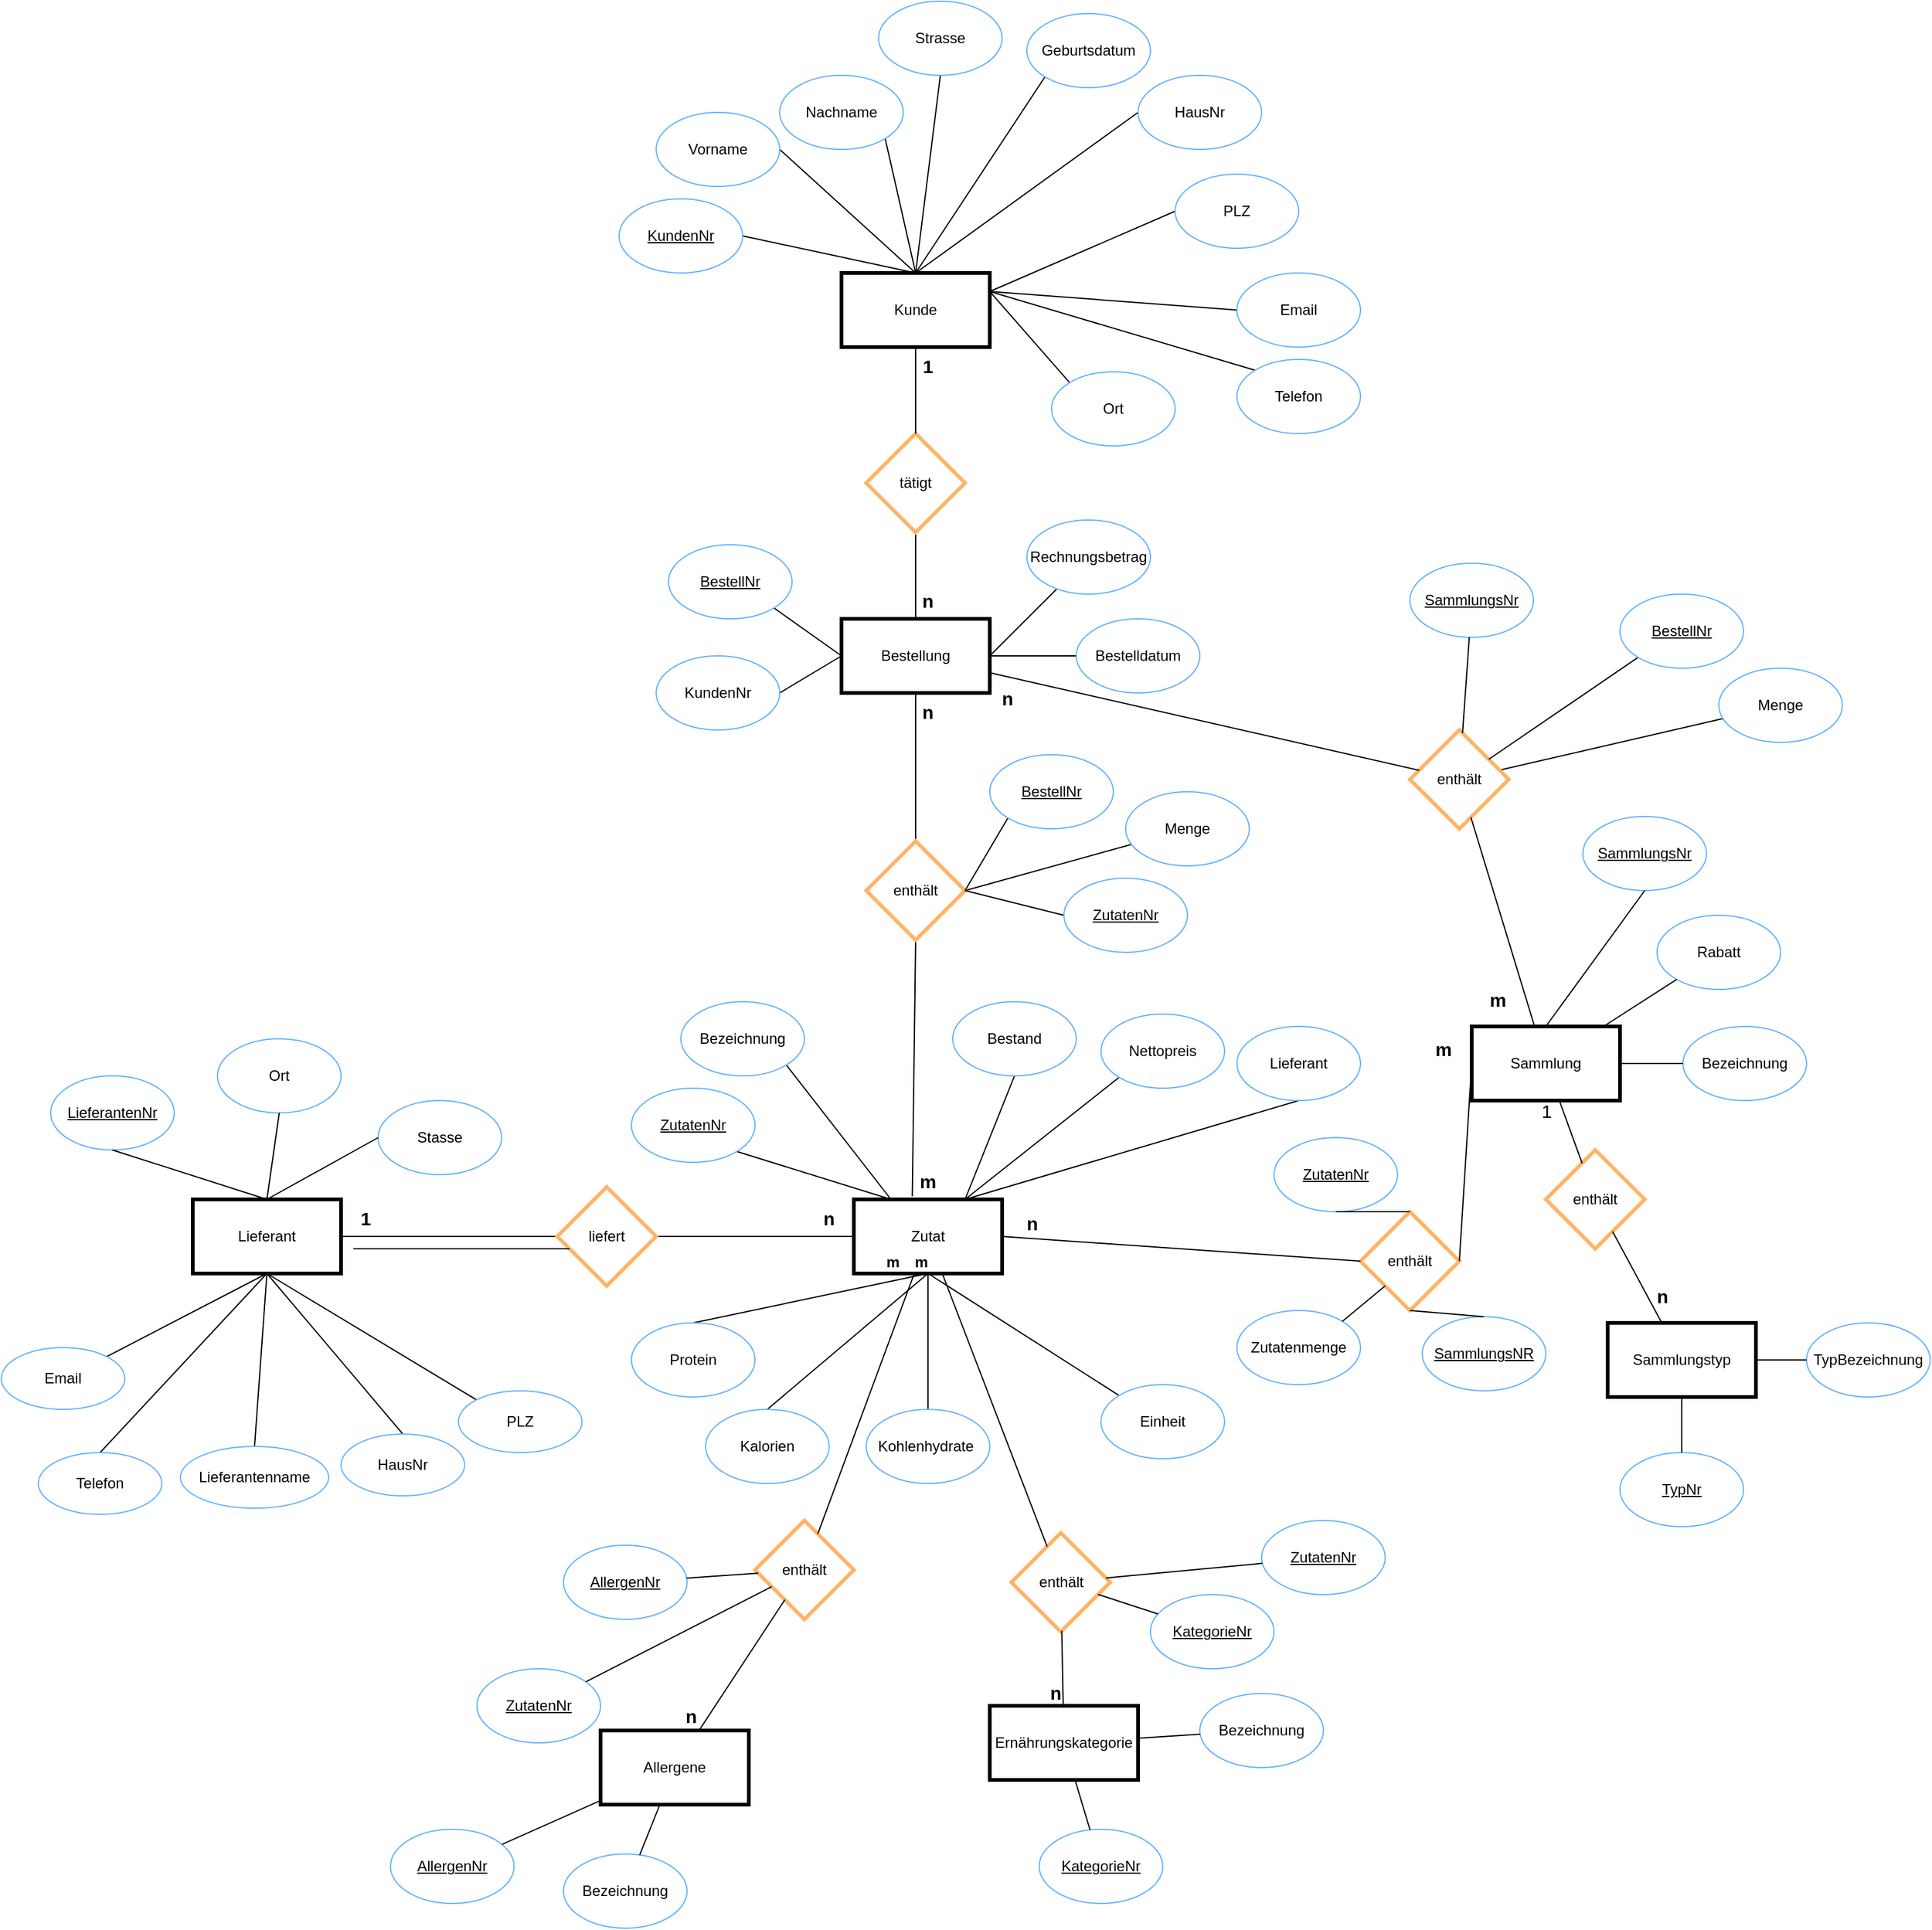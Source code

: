 <mxfile version="21.5.1" type="device">
  <diagram id="R2lEEEUBdFMjLlhIrx00" name="Page-1">
    <mxGraphModel dx="714" dy="1896" grid="1" gridSize="10" guides="1" tooltips="1" connect="1" arrows="1" fold="1" page="1" pageScale="1" pageWidth="850" pageHeight="1100" math="0" shadow="0" extFonts="Permanent Marker^https://fonts.googleapis.com/css?family=Permanent+Marker">
      <root>
        <mxCell id="0" />
        <mxCell id="1" parent="0" />
        <mxCell id="c1oTMmdCXk3jECOC1Jwr-11" style="rounded=0;orthogonalLoop=1;jettySize=auto;html=1;exitX=0.5;exitY=1;exitDx=0;exitDy=0;entryX=0.5;entryY=0;entryDx=0;entryDy=0;endArrow=none;endFill=0;" parent="1" source="c1oTMmdCXk3jECOC1Jwr-1" target="c1oTMmdCXk3jECOC1Jwr-2" edge="1">
          <mxGeometry relative="1" as="geometry" />
        </mxCell>
        <mxCell id="c1oTMmdCXk3jECOC1Jwr-12" style="rounded=0;orthogonalLoop=1;jettySize=auto;html=1;exitX=0.5;exitY=1;exitDx=0;exitDy=0;entryX=0;entryY=0;entryDx=0;entryDy=0;endArrow=none;endFill=0;" parent="1" source="c1oTMmdCXk3jECOC1Jwr-1" target="c1oTMmdCXk3jECOC1Jwr-3" edge="1">
          <mxGeometry relative="1" as="geometry" />
        </mxCell>
        <mxCell id="c1oTMmdCXk3jECOC1Jwr-14" style="edgeStyle=orthogonalEdgeStyle;rounded=0;orthogonalLoop=1;jettySize=auto;html=1;exitX=1;exitY=0.5;exitDx=0;exitDy=0;entryX=0;entryY=0.5;entryDx=0;entryDy=0;endArrow=none;endFill=0;" parent="1" source="c1oTMmdCXk3jECOC1Jwr-1" target="c1oTMmdCXk3jECOC1Jwr-13" edge="1">
          <mxGeometry relative="1" as="geometry" />
        </mxCell>
        <mxCell id="c1oTMmdCXk3jECOC1Jwr-1" value="Lieferant" style="rounded=0;whiteSpace=wrap;html=1;strokeWidth=3;" parent="1" vertex="1">
          <mxGeometry x="175" y="310" width="120" height="60" as="geometry" />
        </mxCell>
        <mxCell id="c1oTMmdCXk3jECOC1Jwr-2" value="Lieferantenname" style="ellipse;whiteSpace=wrap;html=1;strokeColor=#66B2FF;" parent="1" vertex="1">
          <mxGeometry x="165" y="510" width="120" height="50" as="geometry" />
        </mxCell>
        <mxCell id="c1oTMmdCXk3jECOC1Jwr-3" value="PLZ" style="ellipse;whiteSpace=wrap;html=1;strokeColor=#66B2FF;" parent="1" vertex="1">
          <mxGeometry x="390" y="465" width="100" height="50" as="geometry" />
        </mxCell>
        <mxCell id="c1oTMmdCXk3jECOC1Jwr-4" value="Stasse" style="ellipse;whiteSpace=wrap;html=1;strokeColor=#66B2FF;" parent="1" vertex="1">
          <mxGeometry x="325" y="230" width="100" height="60" as="geometry" />
        </mxCell>
        <mxCell id="c1oTMmdCXk3jECOC1Jwr-5" value="Ort" style="ellipse;whiteSpace=wrap;html=1;strokeColor=#66B2FF;" parent="1" vertex="1">
          <mxGeometry x="195" y="180" width="100" height="60" as="geometry" />
        </mxCell>
        <mxCell id="c1oTMmdCXk3jECOC1Jwr-6" value="&lt;u&gt;LieferantenNr&lt;/u&gt;" style="ellipse;whiteSpace=wrap;html=1;strokeColor=#66B2FF;" parent="1" vertex="1">
          <mxGeometry x="60" y="210" width="100" height="60" as="geometry" />
        </mxCell>
        <mxCell id="c1oTMmdCXk3jECOC1Jwr-7" value="" style="endArrow=none;html=1;rounded=0;exitX=0.5;exitY=0;exitDx=0;exitDy=0;entryX=0.5;entryY=1;entryDx=0;entryDy=0;" parent="1" source="c1oTMmdCXk3jECOC1Jwr-1" target="c1oTMmdCXk3jECOC1Jwr-6" edge="1">
          <mxGeometry width="50" height="50" relative="1" as="geometry">
            <mxPoint x="250" y="270" as="sourcePoint" />
            <mxPoint x="300" y="220" as="targetPoint" />
          </mxGeometry>
        </mxCell>
        <mxCell id="c1oTMmdCXk3jECOC1Jwr-8" value="" style="endArrow=none;html=1;rounded=0;exitX=0.5;exitY=0;exitDx=0;exitDy=0;entryX=0.5;entryY=1;entryDx=0;entryDy=0;" parent="1" source="c1oTMmdCXk3jECOC1Jwr-1" target="c1oTMmdCXk3jECOC1Jwr-5" edge="1">
          <mxGeometry width="50" height="50" relative="1" as="geometry">
            <mxPoint x="250" y="270" as="sourcePoint" />
            <mxPoint x="300" y="220" as="targetPoint" />
          </mxGeometry>
        </mxCell>
        <mxCell id="c1oTMmdCXk3jECOC1Jwr-9" value="" style="endArrow=none;html=1;rounded=0;entryX=0;entryY=0.5;entryDx=0;entryDy=0;exitX=0.5;exitY=0;exitDx=0;exitDy=0;" parent="1" source="c1oTMmdCXk3jECOC1Jwr-1" target="c1oTMmdCXk3jECOC1Jwr-4" edge="1">
          <mxGeometry width="50" height="50" relative="1" as="geometry">
            <mxPoint x="250" y="270" as="sourcePoint" />
            <mxPoint x="300" y="220" as="targetPoint" />
          </mxGeometry>
        </mxCell>
        <mxCell id="c1oTMmdCXk3jECOC1Jwr-16" style="edgeStyle=orthogonalEdgeStyle;rounded=0;orthogonalLoop=1;jettySize=auto;html=1;exitX=1;exitY=0.5;exitDx=0;exitDy=0;entryX=0;entryY=0.5;entryDx=0;entryDy=0;endArrow=none;endFill=0;" parent="1" source="c1oTMmdCXk3jECOC1Jwr-13" target="c1oTMmdCXk3jECOC1Jwr-15" edge="1">
          <mxGeometry relative="1" as="geometry" />
        </mxCell>
        <mxCell id="c1oTMmdCXk3jECOC1Jwr-13" value="liefert" style="rhombus;whiteSpace=wrap;html=1;strokeColor=#FFB366;strokeWidth=3;" parent="1" vertex="1">
          <mxGeometry x="470" y="300" width="80" height="80" as="geometry" />
        </mxCell>
        <mxCell id="c1oTMmdCXk3jECOC1Jwr-15" value="Zutat" style="rounded=0;whiteSpace=wrap;html=1;strokeWidth=3;" parent="1" vertex="1">
          <mxGeometry x="710" y="310" width="120" height="60" as="geometry" />
        </mxCell>
        <mxCell id="c1oTMmdCXk3jECOC1Jwr-39" style="edgeStyle=none;rounded=0;orthogonalLoop=1;jettySize=auto;html=1;exitX=1;exitY=1;exitDx=0;exitDy=0;entryX=0;entryY=1;entryDx=0;entryDy=0;endArrow=none;endFill=0;" parent="1" source="c1oTMmdCXk3jECOC1Jwr-17" target="c1oTMmdCXk3jECOC1Jwr-73" edge="1">
          <mxGeometry relative="1" as="geometry" />
        </mxCell>
        <mxCell id="c1oTMmdCXk3jECOC1Jwr-17" value="&lt;u&gt;ZutatenNr&lt;/u&gt;" style="ellipse;whiteSpace=wrap;html=1;strokeColor=#66B2FF;" parent="1" vertex="1">
          <mxGeometry x="530" y="220" width="100" height="60" as="geometry" />
        </mxCell>
        <mxCell id="c1oTMmdCXk3jECOC1Jwr-40" style="edgeStyle=none;rounded=0;orthogonalLoop=1;jettySize=auto;html=1;exitX=1;exitY=1;exitDx=0;exitDy=0;entryX=0.25;entryY=0;entryDx=0;entryDy=0;endArrow=none;endFill=0;" parent="1" source="c1oTMmdCXk3jECOC1Jwr-19" target="c1oTMmdCXk3jECOC1Jwr-15" edge="1">
          <mxGeometry relative="1" as="geometry" />
        </mxCell>
        <mxCell id="c1oTMmdCXk3jECOC1Jwr-19" value="Bezeichnung" style="ellipse;whiteSpace=wrap;html=1;strokeColor=#66B2FF;" parent="1" vertex="1">
          <mxGeometry x="570" y="150" width="100" height="60" as="geometry" />
        </mxCell>
        <mxCell id="c1oTMmdCXk3jECOC1Jwr-32" style="rounded=0;orthogonalLoop=1;jettySize=auto;html=1;exitX=0.5;exitY=0;exitDx=0;exitDy=0;entryX=0.5;entryY=1;entryDx=0;entryDy=0;endArrow=none;endFill=0;" parent="1" source="c1oTMmdCXk3jECOC1Jwr-22" target="c1oTMmdCXk3jECOC1Jwr-15" edge="1">
          <mxGeometry relative="1" as="geometry" />
        </mxCell>
        <mxCell id="c1oTMmdCXk3jECOC1Jwr-22" value="Protein" style="ellipse;whiteSpace=wrap;html=1;strokeColor=#66B2FF;" parent="1" vertex="1">
          <mxGeometry x="530" y="410" width="100" height="60" as="geometry" />
        </mxCell>
        <mxCell id="c1oTMmdCXk3jECOC1Jwr-33" style="edgeStyle=none;rounded=0;orthogonalLoop=1;jettySize=auto;html=1;exitX=0.5;exitY=0;exitDx=0;exitDy=0;entryX=0.5;entryY=1;entryDx=0;entryDy=0;endArrow=none;endFill=0;" parent="1" source="c1oTMmdCXk3jECOC1Jwr-23" target="c1oTMmdCXk3jECOC1Jwr-15" edge="1">
          <mxGeometry relative="1" as="geometry" />
        </mxCell>
        <mxCell id="c1oTMmdCXk3jECOC1Jwr-23" value="Kalorien" style="ellipse;whiteSpace=wrap;html=1;strokeColor=#66B2FF;" parent="1" vertex="1">
          <mxGeometry x="590" y="480" width="100" height="60" as="geometry" />
        </mxCell>
        <mxCell id="c1oTMmdCXk3jECOC1Jwr-34" style="edgeStyle=none;rounded=0;orthogonalLoop=1;jettySize=auto;html=1;exitX=0.5;exitY=0;exitDx=0;exitDy=0;endArrow=none;endFill=0;entryX=0.5;entryY=1;entryDx=0;entryDy=0;" parent="1" source="c1oTMmdCXk3jECOC1Jwr-24" target="c1oTMmdCXk3jECOC1Jwr-15" edge="1">
          <mxGeometry relative="1" as="geometry">
            <mxPoint x="830" y="350" as="targetPoint" />
          </mxGeometry>
        </mxCell>
        <mxCell id="c1oTMmdCXk3jECOC1Jwr-24" value="Kohlenhydrate&amp;nbsp;" style="ellipse;whiteSpace=wrap;html=1;strokeColor=#66B2FF;" parent="1" vertex="1">
          <mxGeometry x="720" y="480" width="100" height="60" as="geometry" />
        </mxCell>
        <mxCell id="c1oTMmdCXk3jECOC1Jwr-35" style="edgeStyle=none;rounded=0;orthogonalLoop=1;jettySize=auto;html=1;exitX=0;exitY=0;exitDx=0;exitDy=0;entryX=0.5;entryY=1;entryDx=0;entryDy=0;endArrow=none;endFill=0;" parent="1" source="c1oTMmdCXk3jECOC1Jwr-25" target="c1oTMmdCXk3jECOC1Jwr-15" edge="1">
          <mxGeometry relative="1" as="geometry" />
        </mxCell>
        <mxCell id="c1oTMmdCXk3jECOC1Jwr-25" value="Einheit" style="ellipse;whiteSpace=wrap;html=1;strokeColor=#66B2FF;" parent="1" vertex="1">
          <mxGeometry x="910" y="460" width="100" height="60" as="geometry" />
        </mxCell>
        <mxCell id="c1oTMmdCXk3jECOC1Jwr-36" style="edgeStyle=none;rounded=0;orthogonalLoop=1;jettySize=auto;html=1;exitX=0.5;exitY=1;exitDx=0;exitDy=0;entryX=1;entryY=1;entryDx=0;entryDy=0;endArrow=none;endFill=0;" parent="1" source="c1oTMmdCXk3jECOC1Jwr-26" target="c1oTMmdCXk3jECOC1Jwr-73" edge="1">
          <mxGeometry relative="1" as="geometry" />
        </mxCell>
        <mxCell id="c1oTMmdCXk3jECOC1Jwr-26" value="Lieferant" style="ellipse;whiteSpace=wrap;html=1;strokeColor=#66B2FF;" parent="1" vertex="1">
          <mxGeometry x="1020" y="170" width="100" height="60" as="geometry" />
        </mxCell>
        <mxCell id="c1oTMmdCXk3jECOC1Jwr-37" style="edgeStyle=none;rounded=0;orthogonalLoop=1;jettySize=auto;html=1;exitX=0;exitY=1;exitDx=0;exitDy=0;endArrow=none;endFill=0;entryX=0.75;entryY=0;entryDx=0;entryDy=0;" parent="1" source="c1oTMmdCXk3jECOC1Jwr-27" target="c1oTMmdCXk3jECOC1Jwr-15" edge="1">
          <mxGeometry relative="1" as="geometry">
            <mxPoint x="830" y="340" as="targetPoint" />
          </mxGeometry>
        </mxCell>
        <mxCell id="c1oTMmdCXk3jECOC1Jwr-27" value="Nettopreis" style="ellipse;whiteSpace=wrap;html=1;strokeColor=#66B2FF;" parent="1" vertex="1">
          <mxGeometry x="910" y="160" width="100" height="60" as="geometry" />
        </mxCell>
        <mxCell id="c1oTMmdCXk3jECOC1Jwr-38" style="edgeStyle=none;rounded=0;orthogonalLoop=1;jettySize=auto;html=1;exitX=0.5;exitY=1;exitDx=0;exitDy=0;endArrow=none;endFill=0;entryX=1;entryY=1;entryDx=0;entryDy=0;" parent="1" source="c1oTMmdCXk3jECOC1Jwr-28" target="c1oTMmdCXk3jECOC1Jwr-73" edge="1">
          <mxGeometry relative="1" as="geometry">
            <mxPoint x="830" y="340" as="targetPoint" />
          </mxGeometry>
        </mxCell>
        <mxCell id="c1oTMmdCXk3jECOC1Jwr-28" value="Bestand" style="ellipse;whiteSpace=wrap;html=1;strokeColor=#66B2FF;" parent="1" vertex="1">
          <mxGeometry x="790" y="150" width="100" height="60" as="geometry" />
        </mxCell>
        <mxCell id="c1oTMmdCXk3jECOC1Jwr-42" style="edgeStyle=none;rounded=0;orthogonalLoop=1;jettySize=auto;html=1;exitX=0.5;exitY=1;exitDx=0;exitDy=0;entryX=0.394;entryY=-0.041;entryDx=0;entryDy=0;entryPerimeter=0;endArrow=none;endFill=0;" parent="1" source="c1oTMmdCXk3jECOC1Jwr-41" target="c1oTMmdCXk3jECOC1Jwr-15" edge="1">
          <mxGeometry relative="1" as="geometry" />
        </mxCell>
        <mxCell id="c1oTMmdCXk3jECOC1Jwr-44" style="edgeStyle=none;rounded=0;orthogonalLoop=1;jettySize=auto;html=1;exitX=1;exitY=0.5;exitDx=0;exitDy=0;endArrow=none;endFill=0;" parent="1" source="c1oTMmdCXk3jECOC1Jwr-41" target="c1oTMmdCXk3jECOC1Jwr-43" edge="1">
          <mxGeometry relative="1" as="geometry" />
        </mxCell>
        <mxCell id="c1oTMmdCXk3jECOC1Jwr-46" style="edgeStyle=none;rounded=0;orthogonalLoop=1;jettySize=auto;html=1;exitX=0.5;exitY=0;exitDx=0;exitDy=0;endArrow=none;endFill=0;" parent="1" source="c1oTMmdCXk3jECOC1Jwr-41" target="c1oTMmdCXk3jECOC1Jwr-45" edge="1">
          <mxGeometry relative="1" as="geometry" />
        </mxCell>
        <mxCell id="c1oTMmdCXk3jECOC1Jwr-41" value="enthält" style="rhombus;whiteSpace=wrap;html=1;strokeColor=#FFB366;strokeWidth=3;" parent="1" vertex="1">
          <mxGeometry x="720" y="20" width="80" height="80" as="geometry" />
        </mxCell>
        <mxCell id="c1oTMmdCXk3jECOC1Jwr-43" value="Menge" style="ellipse;whiteSpace=wrap;html=1;strokeColor=#66B2FF;" parent="1" vertex="1">
          <mxGeometry x="930" y="-20" width="100" height="60" as="geometry" />
        </mxCell>
        <mxCell id="c1oTMmdCXk3jECOC1Jwr-48" style="edgeStyle=none;rounded=0;orthogonalLoop=1;jettySize=auto;html=1;exitX=1;exitY=0.5;exitDx=0;exitDy=0;entryX=0;entryY=0.5;entryDx=0;entryDy=0;endArrow=none;endFill=0;" parent="1" source="c1oTMmdCXk3jECOC1Jwr-45" target="c1oTMmdCXk3jECOC1Jwr-47" edge="1">
          <mxGeometry relative="1" as="geometry" />
        </mxCell>
        <mxCell id="c1oTMmdCXk3jECOC1Jwr-51" style="edgeStyle=none;rounded=0;orthogonalLoop=1;jettySize=auto;html=1;exitX=1;exitY=0.5;exitDx=0;exitDy=0;endArrow=none;endFill=0;" parent="1" source="c1oTMmdCXk3jECOC1Jwr-45" target="c1oTMmdCXk3jECOC1Jwr-49" edge="1">
          <mxGeometry relative="1" as="geometry" />
        </mxCell>
        <mxCell id="c1oTMmdCXk3jECOC1Jwr-52" style="edgeStyle=none;rounded=0;orthogonalLoop=1;jettySize=auto;html=1;exitX=0;exitY=0.5;exitDx=0;exitDy=0;entryX=1;entryY=1;entryDx=0;entryDy=0;endArrow=none;endFill=0;" parent="1" source="c1oTMmdCXk3jECOC1Jwr-45" target="c1oTMmdCXk3jECOC1Jwr-50" edge="1">
          <mxGeometry relative="1" as="geometry" />
        </mxCell>
        <mxCell id="c1oTMmdCXk3jECOC1Jwr-45" value="Bestellung" style="rounded=0;whiteSpace=wrap;html=1;strokeWidth=3;" parent="1" vertex="1">
          <mxGeometry x="700" y="-160" width="120" height="60" as="geometry" />
        </mxCell>
        <mxCell id="c1oTMmdCXk3jECOC1Jwr-47" value="Bestelldatum" style="ellipse;whiteSpace=wrap;html=1;strokeColor=#66B2FF;" parent="1" vertex="1">
          <mxGeometry x="890" y="-160" width="100" height="60" as="geometry" />
        </mxCell>
        <mxCell id="c1oTMmdCXk3jECOC1Jwr-49" value="Rechnungsbetrag" style="ellipse;whiteSpace=wrap;html=1;strokeColor=#66B2FF;" parent="1" vertex="1">
          <mxGeometry x="850" y="-240" width="100" height="60" as="geometry" />
        </mxCell>
        <mxCell id="c1oTMmdCXk3jECOC1Jwr-50" value="&lt;u&gt;BestellNr&lt;/u&gt;" style="ellipse;whiteSpace=wrap;html=1;strokeColor=#66B2FF;" parent="1" vertex="1">
          <mxGeometry x="560" y="-220" width="100" height="60" as="geometry" />
        </mxCell>
        <mxCell id="c1oTMmdCXk3jECOC1Jwr-54" style="edgeStyle=none;rounded=0;orthogonalLoop=1;jettySize=auto;html=1;exitX=0.5;exitY=1;exitDx=0;exitDy=0;entryX=0.5;entryY=0;entryDx=0;entryDy=0;endArrow=none;endFill=0;" parent="1" source="c1oTMmdCXk3jECOC1Jwr-53" target="c1oTMmdCXk3jECOC1Jwr-45" edge="1">
          <mxGeometry relative="1" as="geometry" />
        </mxCell>
        <mxCell id="c1oTMmdCXk3jECOC1Jwr-53" value="tätigt" style="rhombus;whiteSpace=wrap;html=1;strokeColor=#FFB366;strokeWidth=3;" parent="1" vertex="1">
          <mxGeometry x="720" y="-310" width="80" height="80" as="geometry" />
        </mxCell>
        <mxCell id="c1oTMmdCXk3jECOC1Jwr-56" style="edgeStyle=none;rounded=0;orthogonalLoop=1;jettySize=auto;html=1;exitX=0.5;exitY=1;exitDx=0;exitDy=0;endArrow=none;endFill=0;" parent="1" source="c1oTMmdCXk3jECOC1Jwr-55" target="c1oTMmdCXk3jECOC1Jwr-53" edge="1">
          <mxGeometry relative="1" as="geometry" />
        </mxCell>
        <mxCell id="c1oTMmdCXk3jECOC1Jwr-471" style="edgeStyle=none;rounded=0;orthogonalLoop=1;jettySize=auto;html=1;exitX=1;exitY=0.25;exitDx=0;exitDy=0;entryX=0;entryY=0;entryDx=0;entryDy=0;fontColor=#FF3333;endArrow=none;endFill=0;" parent="1" source="c1oTMmdCXk3jECOC1Jwr-55" target="c1oTMmdCXk3jECOC1Jwr-469" edge="1">
          <mxGeometry relative="1" as="geometry" />
        </mxCell>
        <mxCell id="c1oTMmdCXk3jECOC1Jwr-55" value="Kunde" style="rounded=0;whiteSpace=wrap;html=1;strokeWidth=3;" parent="1" vertex="1">
          <mxGeometry x="700" y="-440" width="120" height="60" as="geometry" />
        </mxCell>
        <mxCell id="c1oTMmdCXk3jECOC1Jwr-72" style="edgeStyle=none;rounded=0;orthogonalLoop=1;jettySize=auto;html=1;exitX=0;exitY=0;exitDx=0;exitDy=0;entryX=1;entryY=0.25;entryDx=0;entryDy=0;endArrow=none;endFill=0;" parent="1" source="c1oTMmdCXk3jECOC1Jwr-57" target="c1oTMmdCXk3jECOC1Jwr-55" edge="1">
          <mxGeometry relative="1" as="geometry" />
        </mxCell>
        <mxCell id="c1oTMmdCXk3jECOC1Jwr-57" value="Ort" style="ellipse;whiteSpace=wrap;html=1;strokeColor=#66B2FF;" parent="1" vertex="1">
          <mxGeometry x="870" y="-360" width="100" height="60" as="geometry" />
        </mxCell>
        <mxCell id="c1oTMmdCXk3jECOC1Jwr-71" style="edgeStyle=none;rounded=0;orthogonalLoop=1;jettySize=auto;html=1;exitX=0;exitY=0.5;exitDx=0;exitDy=0;entryX=1;entryY=0.25;entryDx=0;entryDy=0;endArrow=none;endFill=0;" parent="1" source="c1oTMmdCXk3jECOC1Jwr-58" target="c1oTMmdCXk3jECOC1Jwr-55" edge="1">
          <mxGeometry relative="1" as="geometry" />
        </mxCell>
        <mxCell id="c1oTMmdCXk3jECOC1Jwr-58" value="PLZ" style="ellipse;whiteSpace=wrap;html=1;strokeColor=#66B2FF;" parent="1" vertex="1">
          <mxGeometry x="970" y="-520" width="100" height="60" as="geometry" />
        </mxCell>
        <mxCell id="c1oTMmdCXk3jECOC1Jwr-70" style="edgeStyle=none;rounded=0;orthogonalLoop=1;jettySize=auto;html=1;exitX=0;exitY=0.5;exitDx=0;exitDy=0;entryX=0.5;entryY=0;entryDx=0;entryDy=0;endArrow=none;endFill=0;" parent="1" source="c1oTMmdCXk3jECOC1Jwr-59" target="c1oTMmdCXk3jECOC1Jwr-55" edge="1">
          <mxGeometry relative="1" as="geometry" />
        </mxCell>
        <mxCell id="c1oTMmdCXk3jECOC1Jwr-59" value="HausNr" style="ellipse;whiteSpace=wrap;html=1;strokeColor=#66B2FF;" parent="1" vertex="1">
          <mxGeometry x="940" y="-600" width="100" height="60" as="geometry" />
        </mxCell>
        <mxCell id="c1oTMmdCXk3jECOC1Jwr-69" style="edgeStyle=none;rounded=0;orthogonalLoop=1;jettySize=auto;html=1;exitX=0;exitY=1;exitDx=0;exitDy=0;entryX=0.5;entryY=0;entryDx=0;entryDy=0;endArrow=none;endFill=0;" parent="1" source="c1oTMmdCXk3jECOC1Jwr-60" target="c1oTMmdCXk3jECOC1Jwr-55" edge="1">
          <mxGeometry relative="1" as="geometry" />
        </mxCell>
        <mxCell id="c1oTMmdCXk3jECOC1Jwr-60" value="Geburtsdatum" style="ellipse;whiteSpace=wrap;html=1;strokeColor=#66B2FF;" parent="1" vertex="1">
          <mxGeometry x="850" y="-650" width="100" height="60" as="geometry" />
        </mxCell>
        <mxCell id="c1oTMmdCXk3jECOC1Jwr-68" style="edgeStyle=none;rounded=0;orthogonalLoop=1;jettySize=auto;html=1;exitX=0.5;exitY=1;exitDx=0;exitDy=0;entryX=0.5;entryY=0;entryDx=0;entryDy=0;endArrow=none;endFill=0;" parent="1" source="c1oTMmdCXk3jECOC1Jwr-61" target="c1oTMmdCXk3jECOC1Jwr-55" edge="1">
          <mxGeometry relative="1" as="geometry" />
        </mxCell>
        <mxCell id="c1oTMmdCXk3jECOC1Jwr-61" value="Strasse" style="ellipse;whiteSpace=wrap;html=1;strokeColor=#66B2FF;" parent="1" vertex="1">
          <mxGeometry x="730" y="-660" width="100" height="60" as="geometry" />
        </mxCell>
        <mxCell id="c1oTMmdCXk3jECOC1Jwr-67" style="edgeStyle=none;rounded=0;orthogonalLoop=1;jettySize=auto;html=1;exitX=1;exitY=1;exitDx=0;exitDy=0;entryX=0.5;entryY=0;entryDx=0;entryDy=0;endArrow=none;endFill=0;" parent="1" source="c1oTMmdCXk3jECOC1Jwr-62" target="c1oTMmdCXk3jECOC1Jwr-55" edge="1">
          <mxGeometry relative="1" as="geometry" />
        </mxCell>
        <mxCell id="c1oTMmdCXk3jECOC1Jwr-62" value="Nachname" style="ellipse;whiteSpace=wrap;html=1;strokeColor=#66B2FF;" parent="1" vertex="1">
          <mxGeometry x="650" y="-600" width="100" height="60" as="geometry" />
        </mxCell>
        <mxCell id="c1oTMmdCXk3jECOC1Jwr-66" style="edgeStyle=none;rounded=0;orthogonalLoop=1;jettySize=auto;html=1;exitX=1;exitY=0.5;exitDx=0;exitDy=0;entryX=0.5;entryY=0;entryDx=0;entryDy=0;endArrow=none;endFill=0;" parent="1" source="c1oTMmdCXk3jECOC1Jwr-63" target="c1oTMmdCXk3jECOC1Jwr-55" edge="1">
          <mxGeometry relative="1" as="geometry" />
        </mxCell>
        <mxCell id="c1oTMmdCXk3jECOC1Jwr-63" value="Vorname" style="ellipse;whiteSpace=wrap;html=1;strokeColor=#66B2FF;" parent="1" vertex="1">
          <mxGeometry x="550" y="-570" width="100" height="60" as="geometry" />
        </mxCell>
        <mxCell id="c1oTMmdCXk3jECOC1Jwr-65" style="edgeStyle=none;rounded=0;orthogonalLoop=1;jettySize=auto;html=1;exitX=1;exitY=0.5;exitDx=0;exitDy=0;endArrow=none;endFill=0;entryX=0.5;entryY=0;entryDx=0;entryDy=0;" parent="1" source="c1oTMmdCXk3jECOC1Jwr-64" target="c1oTMmdCXk3jECOC1Jwr-55" edge="1">
          <mxGeometry relative="1" as="geometry" />
        </mxCell>
        <mxCell id="c1oTMmdCXk3jECOC1Jwr-64" value="&lt;u&gt;KundenNr&lt;/u&gt;" style="ellipse;whiteSpace=wrap;html=1;strokeColor=#66B2FF;" parent="1" vertex="1">
          <mxGeometry x="520" y="-500" width="100" height="60" as="geometry" />
        </mxCell>
        <mxCell id="c1oTMmdCXk3jECOC1Jwr-73" value="m" style="text;html=1;strokeColor=none;fillColor=none;align=center;verticalAlign=middle;whiteSpace=wrap;rounded=0;fontSize=15;fontStyle=1" parent="1" vertex="1">
          <mxGeometry x="740" y="280" width="60" height="30" as="geometry" />
        </mxCell>
        <mxCell id="c1oTMmdCXk3jECOC1Jwr-74" value="1" style="text;html=1;strokeColor=none;fillColor=none;align=center;verticalAlign=middle;whiteSpace=wrap;rounded=0;fontSize=15;fontStyle=1" parent="1" vertex="1">
          <mxGeometry x="740" y="-380" width="60" height="30" as="geometry" />
        </mxCell>
        <mxCell id="c1oTMmdCXk3jECOC1Jwr-75" value="n" style="text;html=1;strokeColor=none;fillColor=none;align=center;verticalAlign=middle;whiteSpace=wrap;rounded=0;fontSize=15;fontStyle=1" parent="1" vertex="1">
          <mxGeometry x="740" y="-190" width="60" height="30" as="geometry" />
        </mxCell>
        <mxCell id="c1oTMmdCXk3jECOC1Jwr-76" value="n" style="text;html=1;strokeColor=none;fillColor=none;align=center;verticalAlign=middle;whiteSpace=wrap;rounded=0;fontSize=15;fontStyle=1" parent="1" vertex="1">
          <mxGeometry x="740" y="-100" width="60" height="30" as="geometry" />
        </mxCell>
        <mxCell id="c1oTMmdCXk3jECOC1Jwr-77" value="n" style="text;html=1;strokeColor=none;fillColor=none;align=center;verticalAlign=middle;whiteSpace=wrap;rounded=0;fontStyle=1;fontSize=15;" parent="1" vertex="1">
          <mxGeometry x="660" y="310" width="60" height="30" as="geometry" />
        </mxCell>
        <mxCell id="c1oTMmdCXk3jECOC1Jwr-78" value="1" style="text;html=1;strokeColor=none;fillColor=none;align=center;verticalAlign=middle;whiteSpace=wrap;rounded=0;fontSize=15;fontStyle=1" parent="1" vertex="1">
          <mxGeometry x="285" y="310" width="60" height="30" as="geometry" />
        </mxCell>
        <mxCell id="c1oTMmdCXk3jECOC1Jwr-470" style="edgeStyle=none;rounded=0;orthogonalLoop=1;jettySize=auto;html=1;exitX=0;exitY=0.5;exitDx=0;exitDy=0;entryX=1;entryY=0.25;entryDx=0;entryDy=0;fontColor=#FF3333;endArrow=none;endFill=0;" parent="1" source="c1oTMmdCXk3jECOC1Jwr-468" target="c1oTMmdCXk3jECOC1Jwr-55" edge="1">
          <mxGeometry relative="1" as="geometry" />
        </mxCell>
        <mxCell id="c1oTMmdCXk3jECOC1Jwr-468" value="Email" style="ellipse;whiteSpace=wrap;html=1;strokeColor=#66B2FF;" parent="1" vertex="1">
          <mxGeometry x="1020" y="-440" width="100" height="60" as="geometry" />
        </mxCell>
        <mxCell id="c1oTMmdCXk3jECOC1Jwr-469" value="Telefon" style="ellipse;whiteSpace=wrap;html=1;strokeColor=#66B2FF;" parent="1" vertex="1">
          <mxGeometry x="1020" y="-370" width="100" height="60" as="geometry" />
        </mxCell>
        <mxCell id="c1oTMmdCXk3jECOC1Jwr-487" style="edgeStyle=none;rounded=0;orthogonalLoop=1;jettySize=auto;html=1;exitX=0.5;exitY=0;exitDx=0;exitDy=0;fontColor=#FF3333;endArrow=none;endFill=0;entryX=0.5;entryY=1;entryDx=0;entryDy=0;" parent="1" source="c1oTMmdCXk3jECOC1Jwr-484" target="c1oTMmdCXk3jECOC1Jwr-1" edge="1">
          <mxGeometry relative="1" as="geometry" />
        </mxCell>
        <mxCell id="c1oTMmdCXk3jECOC1Jwr-484" value="HausNr" style="ellipse;whiteSpace=wrap;html=1;strokeColor=#66B2FF;" parent="1" vertex="1">
          <mxGeometry x="295" y="500" width="100" height="50" as="geometry" />
        </mxCell>
        <mxCell id="c1oTMmdCXk3jECOC1Jwr-488" style="edgeStyle=none;rounded=0;orthogonalLoop=1;jettySize=auto;html=1;exitX=0.5;exitY=0;exitDx=0;exitDy=0;entryX=0.5;entryY=1;entryDx=0;entryDy=0;fontColor=#FF3333;endArrow=none;endFill=0;" parent="1" source="c1oTMmdCXk3jECOC1Jwr-485" target="c1oTMmdCXk3jECOC1Jwr-1" edge="1">
          <mxGeometry relative="1" as="geometry" />
        </mxCell>
        <mxCell id="c1oTMmdCXk3jECOC1Jwr-485" value="Telefon" style="ellipse;whiteSpace=wrap;html=1;strokeColor=#66B2FF;" parent="1" vertex="1">
          <mxGeometry x="50" y="515" width="100" height="50" as="geometry" />
        </mxCell>
        <mxCell id="c1oTMmdCXk3jECOC1Jwr-489" style="edgeStyle=none;rounded=0;orthogonalLoop=1;jettySize=auto;html=1;exitX=1;exitY=0;exitDx=0;exitDy=0;entryX=0.5;entryY=1;entryDx=0;entryDy=0;fontColor=#FF3333;endArrow=none;endFill=0;" parent="1" source="c1oTMmdCXk3jECOC1Jwr-486" target="c1oTMmdCXk3jECOC1Jwr-1" edge="1">
          <mxGeometry relative="1" as="geometry" />
        </mxCell>
        <mxCell id="c1oTMmdCXk3jECOC1Jwr-486" value="Email" style="ellipse;whiteSpace=wrap;html=1;strokeColor=#66B2FF;" parent="1" vertex="1">
          <mxGeometry x="20" y="430" width="100" height="50" as="geometry" />
        </mxCell>
        <mxCell id="vfS40ReO7jsWb6iFuYWP-2" style="rounded=0;orthogonalLoop=1;jettySize=auto;html=1;exitX=1;exitY=0.5;exitDx=0;exitDy=0;entryX=0;entryY=0.5;entryDx=0;entryDy=0;endArrow=none;endFill=0;" parent="1" source="vfS40ReO7jsWb6iFuYWP-1" target="c1oTMmdCXk3jECOC1Jwr-45" edge="1">
          <mxGeometry relative="1" as="geometry" />
        </mxCell>
        <mxCell id="vfS40ReO7jsWb6iFuYWP-1" value="KundenNr" style="ellipse;whiteSpace=wrap;html=1;strokeColor=#66B2FF;" parent="1" vertex="1">
          <mxGeometry x="550" y="-130" width="100" height="60" as="geometry" />
        </mxCell>
        <mxCell id="wbZqUix2uNGcEKKMy9o7-3" style="rounded=0;orthogonalLoop=1;jettySize=auto;html=1;exitX=0;exitY=1;exitDx=0;exitDy=0;endArrow=none;endFill=0;" parent="1" source="wbZqUix2uNGcEKKMy9o7-1" edge="1">
          <mxGeometry relative="1" as="geometry">
            <mxPoint x="800" y="60" as="targetPoint" />
          </mxGeometry>
        </mxCell>
        <mxCell id="wbZqUix2uNGcEKKMy9o7-1" value="&lt;u&gt;BestellNr&lt;/u&gt;" style="ellipse;whiteSpace=wrap;html=1;strokeColor=#66B2FF;" parent="1" vertex="1">
          <mxGeometry x="820" y="-50" width="100" height="60" as="geometry" />
        </mxCell>
        <mxCell id="wbZqUix2uNGcEKKMy9o7-4" style="edgeStyle=none;rounded=0;orthogonalLoop=1;jettySize=auto;html=1;exitX=0;exitY=0.5;exitDx=0;exitDy=0;entryX=1;entryY=0.5;entryDx=0;entryDy=0;endArrow=none;endFill=0;" parent="1" source="wbZqUix2uNGcEKKMy9o7-2" target="c1oTMmdCXk3jECOC1Jwr-41" edge="1">
          <mxGeometry relative="1" as="geometry" />
        </mxCell>
        <mxCell id="wbZqUix2uNGcEKKMy9o7-2" value="&lt;u&gt;ZutatenNr&lt;/u&gt;" style="ellipse;whiteSpace=wrap;html=1;strokeColor=#66B2FF;" parent="1" vertex="1">
          <mxGeometry x="880" y="50" width="100" height="60" as="geometry" />
        </mxCell>
        <mxCell id="EJtMW89hsBr0FEiRAVRH-5" value="Sammlung" style="rounded=0;whiteSpace=wrap;html=1;strokeWidth=3;" parent="1" vertex="1">
          <mxGeometry x="1210" y="170" width="120" height="60" as="geometry" />
        </mxCell>
        <mxCell id="EJtMW89hsBr0FEiRAVRH-6" value="SammlungsNr" style="ellipse;whiteSpace=wrap;html=1;align=center;strokeColor=#66b2ff;fontStyle=4" parent="1" vertex="1">
          <mxGeometry x="1300" width="100" height="60" as="geometry" />
        </mxCell>
        <mxCell id="EJtMW89hsBr0FEiRAVRH-8" value="enthält" style="rhombus;whiteSpace=wrap;html=1;strokeColor=#FFB366;strokeWidth=3;" parent="1" vertex="1">
          <mxGeometry x="1120" y="320" width="80" height="80" as="geometry" />
        </mxCell>
        <mxCell id="EJtMW89hsBr0FEiRAVRH-9" value="SammlungsNR" style="ellipse;whiteSpace=wrap;html=1;align=center;strokeColor=#66b2ff;fontStyle=4" parent="1" vertex="1">
          <mxGeometry x="1170" y="405" width="100" height="60" as="geometry" />
        </mxCell>
        <mxCell id="EJtMW89hsBr0FEiRAVRH-10" value="ZutatenNr" style="ellipse;whiteSpace=wrap;html=1;align=center;strokeColor=#66b2ff;fontStyle=4" parent="1" vertex="1">
          <mxGeometry x="1050" y="260" width="100" height="60" as="geometry" />
        </mxCell>
        <mxCell id="EJtMW89hsBr0FEiRAVRH-16" value="" style="endArrow=none;html=1;rounded=0;exitX=0;exitY=0.5;exitDx=0;exitDy=0;entryX=1;entryY=0.5;entryDx=0;entryDy=0;" parent="1" source="EJtMW89hsBr0FEiRAVRH-8" target="c1oTMmdCXk3jECOC1Jwr-15" edge="1">
          <mxGeometry relative="1" as="geometry">
            <mxPoint x="940" y="130" as="sourcePoint" />
            <mxPoint x="910" y="380" as="targetPoint" />
          </mxGeometry>
        </mxCell>
        <mxCell id="EJtMW89hsBr0FEiRAVRH-17" value="n" style="resizable=0;html=1;whiteSpace=wrap;align=right;verticalAlign=bottom;fontStyle=1;fontSize=15;" parent="EJtMW89hsBr0FEiRAVRH-16" connectable="0" vertex="1">
          <mxGeometry x="1" relative="1" as="geometry">
            <mxPoint x="30" as="offset" />
          </mxGeometry>
        </mxCell>
        <mxCell id="EJtMW89hsBr0FEiRAVRH-19" value="" style="endArrow=none;html=1;rounded=0;exitX=1;exitY=0.5;exitDx=0;exitDy=0;entryX=0;entryY=0.5;entryDx=0;entryDy=0;" parent="1" source="EJtMW89hsBr0FEiRAVRH-8" target="EJtMW89hsBr0FEiRAVRH-5" edge="1">
          <mxGeometry relative="1" as="geometry">
            <mxPoint x="1290" y="370" as="sourcePoint" />
            <mxPoint x="1110" y="350" as="targetPoint" />
          </mxGeometry>
        </mxCell>
        <mxCell id="EJtMW89hsBr0FEiRAVRH-20" value="m" style="resizable=0;html=1;whiteSpace=wrap;align=right;verticalAlign=bottom;fontStyle=1;fontSize=15;" parent="EJtMW89hsBr0FEiRAVRH-19" connectable="0" vertex="1">
          <mxGeometry x="1" relative="1" as="geometry">
            <mxPoint x="-15" as="offset" />
          </mxGeometry>
        </mxCell>
        <mxCell id="EJtMW89hsBr0FEiRAVRH-21" value="" style="endArrow=none;html=1;rounded=0;exitX=0.5;exitY=1;exitDx=0;exitDy=0;entryX=0.5;entryY=0;entryDx=0;entryDy=0;" parent="1" source="EJtMW89hsBr0FEiRAVRH-8" target="EJtMW89hsBr0FEiRAVRH-9" edge="1">
          <mxGeometry relative="1" as="geometry">
            <mxPoint x="940" y="260" as="sourcePoint" />
            <mxPoint x="1100" y="260" as="targetPoint" />
          </mxGeometry>
        </mxCell>
        <mxCell id="EJtMW89hsBr0FEiRAVRH-22" value="" style="endArrow=none;html=1;rounded=0;exitX=0.5;exitY=0;exitDx=0;exitDy=0;entryX=0.5;entryY=1;entryDx=0;entryDy=0;" parent="1" source="EJtMW89hsBr0FEiRAVRH-8" target="EJtMW89hsBr0FEiRAVRH-10" edge="1">
          <mxGeometry relative="1" as="geometry">
            <mxPoint x="1060" y="410" as="sourcePoint" />
            <mxPoint x="1100" y="430" as="targetPoint" />
          </mxGeometry>
        </mxCell>
        <mxCell id="EJtMW89hsBr0FEiRAVRH-23" value="Bezeichnung" style="ellipse;whiteSpace=wrap;html=1;strokeColor=#66B2FF;" parent="1" vertex="1">
          <mxGeometry x="1381" y="170" width="100" height="60" as="geometry" />
        </mxCell>
        <mxCell id="EJtMW89hsBr0FEiRAVRH-24" value="" style="endArrow=none;html=1;rounded=0;exitX=1;exitY=0.5;exitDx=0;exitDy=0;entryX=0;entryY=0.5;entryDx=0;entryDy=0;" parent="1" source="EJtMW89hsBr0FEiRAVRH-5" target="EJtMW89hsBr0FEiRAVRH-23" edge="1">
          <mxGeometry relative="1" as="geometry">
            <mxPoint x="940" y="260" as="sourcePoint" />
            <mxPoint x="1100" y="260" as="targetPoint" />
          </mxGeometry>
        </mxCell>
        <mxCell id="EJtMW89hsBr0FEiRAVRH-25" value="" style="endArrow=none;html=1;rounded=0;exitX=0.5;exitY=0;exitDx=0;exitDy=0;entryX=0.5;entryY=1;entryDx=0;entryDy=0;" parent="1" source="EJtMW89hsBr0FEiRAVRH-5" target="EJtMW89hsBr0FEiRAVRH-6" edge="1">
          <mxGeometry relative="1" as="geometry">
            <mxPoint x="940" y="260" as="sourcePoint" />
            <mxPoint x="1100" y="260" as="targetPoint" />
          </mxGeometry>
        </mxCell>
        <mxCell id="EJtMW89hsBr0FEiRAVRH-26" value="Zutatenmenge" style="ellipse;whiteSpace=wrap;html=1;strokeColor=#66B2FF;" parent="1" vertex="1">
          <mxGeometry x="1020" y="400" width="100" height="60" as="geometry" />
        </mxCell>
        <mxCell id="EJtMW89hsBr0FEiRAVRH-27" value="" style="endArrow=none;html=1;rounded=0;exitX=1;exitY=0;exitDx=0;exitDy=0;entryX=0;entryY=1;entryDx=0;entryDy=0;" parent="1" source="EJtMW89hsBr0FEiRAVRH-26" target="EJtMW89hsBr0FEiRAVRH-8" edge="1">
          <mxGeometry relative="1" as="geometry">
            <mxPoint x="1060" y="410" as="sourcePoint" />
            <mxPoint x="1100" y="430" as="targetPoint" />
          </mxGeometry>
        </mxCell>
        <mxCell id="EJtMW89hsBr0FEiRAVRH-34" value="TypNr" style="ellipse;whiteSpace=wrap;html=1;strokeColor=#66B2FF;fontStyle=4" parent="1" vertex="1">
          <mxGeometry x="1330" y="515" width="100" height="60" as="geometry" />
        </mxCell>
        <mxCell id="EJtMW89hsBr0FEiRAVRH-35" value="" style="endArrow=none;html=1;rounded=0;exitX=0.5;exitY=1;exitDx=0;exitDy=0;" parent="1" source="EJtMW89hsBr0FEiRAVRH-36" target="EJtMW89hsBr0FEiRAVRH-34" edge="1">
          <mxGeometry relative="1" as="geometry">
            <mxPoint x="1340" y="210" as="sourcePoint" />
            <mxPoint x="1390" y="210" as="targetPoint" />
          </mxGeometry>
        </mxCell>
        <mxCell id="EJtMW89hsBr0FEiRAVRH-36" value="Sammlungstyp" style="rounded=0;whiteSpace=wrap;html=1;strokeWidth=3;" parent="1" vertex="1">
          <mxGeometry x="1320" y="410" width="120" height="60" as="geometry" />
        </mxCell>
        <mxCell id="EJtMW89hsBr0FEiRAVRH-38" value="enthält" style="rhombus;whiteSpace=wrap;html=1;strokeColor=#FFB366;strokeWidth=3;" parent="1" vertex="1">
          <mxGeometry x="1270" y="270" width="80" height="80" as="geometry" />
        </mxCell>
        <mxCell id="EJtMW89hsBr0FEiRAVRH-39" style="edgeStyle=orthogonalEdgeStyle;rounded=0;orthogonalLoop=1;jettySize=auto;html=1;exitX=1;exitY=0.5;exitDx=0;exitDy=0;entryX=0;entryY=0.5;entryDx=0;entryDy=0;endArrow=none;endFill=0;" parent="1" edge="1">
          <mxGeometry relative="1" as="geometry">
            <mxPoint x="305" y="350" as="sourcePoint" />
            <mxPoint x="480" y="350" as="targetPoint" />
          </mxGeometry>
        </mxCell>
        <mxCell id="EJtMW89hsBr0FEiRAVRH-40" value="" style="endArrow=none;html=1;rounded=0;" parent="1" source="EJtMW89hsBr0FEiRAVRH-38" target="EJtMW89hsBr0FEiRAVRH-5" edge="1">
          <mxGeometry relative="1" as="geometry">
            <mxPoint x="1060" y="310" as="sourcePoint" />
            <mxPoint x="1220" y="310" as="targetPoint" />
          </mxGeometry>
        </mxCell>
        <mxCell id="EJtMW89hsBr0FEiRAVRH-41" value="1" style="resizable=0;html=1;whiteSpace=wrap;align=right;verticalAlign=bottom;fontSize=15;" parent="EJtMW89hsBr0FEiRAVRH-40" connectable="0" vertex="1">
          <mxGeometry x="1" relative="1" as="geometry">
            <mxPoint x="-4" y="20" as="offset" />
          </mxGeometry>
        </mxCell>
        <mxCell id="EJtMW89hsBr0FEiRAVRH-42" value="" style="endArrow=none;html=1;rounded=0;" parent="1" source="EJtMW89hsBr0FEiRAVRH-38" target="EJtMW89hsBr0FEiRAVRH-36" edge="1">
          <mxGeometry relative="1" as="geometry">
            <mxPoint x="980" y="310" as="sourcePoint" />
            <mxPoint x="1140" y="310" as="targetPoint" />
          </mxGeometry>
        </mxCell>
        <mxCell id="EJtMW89hsBr0FEiRAVRH-43" value="n" style="resizable=0;html=1;whiteSpace=wrap;align=right;verticalAlign=bottom;fontSize=15;fontStyle=1" parent="EJtMW89hsBr0FEiRAVRH-42" connectable="0" vertex="1">
          <mxGeometry x="1" relative="1" as="geometry">
            <mxPoint x="7" y="-10" as="offset" />
          </mxGeometry>
        </mxCell>
        <mxCell id="EJtMW89hsBr0FEiRAVRH-44" value="Allergene" style="rounded=0;whiteSpace=wrap;html=1;strokeWidth=3;" parent="1" vertex="1">
          <mxGeometry x="505" y="740" width="120" height="60" as="geometry" />
        </mxCell>
        <mxCell id="EJtMW89hsBr0FEiRAVRH-45" value="&lt;u&gt;AllergenNr&lt;/u&gt;" style="ellipse;whiteSpace=wrap;html=1;strokeColor=#66B2FF;" parent="1" vertex="1">
          <mxGeometry x="335" y="820" width="100" height="60" as="geometry" />
        </mxCell>
        <mxCell id="EJtMW89hsBr0FEiRAVRH-46" value="Bezeichnung" style="ellipse;whiteSpace=wrap;html=1;strokeColor=#66B2FF;" parent="1" vertex="1">
          <mxGeometry x="475" y="840" width="100" height="60" as="geometry" />
        </mxCell>
        <mxCell id="EJtMW89hsBr0FEiRAVRH-47" value="" style="endArrow=none;html=1;rounded=0;" parent="1" source="EJtMW89hsBr0FEiRAVRH-45" target="EJtMW89hsBr0FEiRAVRH-44" edge="1">
          <mxGeometry relative="1" as="geometry">
            <mxPoint x="565" y="760" as="sourcePoint" />
            <mxPoint x="725" y="760" as="targetPoint" />
          </mxGeometry>
        </mxCell>
        <mxCell id="EJtMW89hsBr0FEiRAVRH-48" value="" style="endArrow=none;html=1;rounded=0;" parent="1" source="EJtMW89hsBr0FEiRAVRH-46" target="EJtMW89hsBr0FEiRAVRH-44" edge="1">
          <mxGeometry relative="1" as="geometry">
            <mxPoint x="435" y="842" as="sourcePoint" />
            <mxPoint x="515" y="807" as="targetPoint" />
          </mxGeometry>
        </mxCell>
        <mxCell id="EJtMW89hsBr0FEiRAVRH-49" value="enthält" style="rhombus;whiteSpace=wrap;html=1;strokeColor=#FFB366;strokeWidth=3;" parent="1" vertex="1">
          <mxGeometry x="630" y="570" width="80" height="80" as="geometry" />
        </mxCell>
        <mxCell id="EJtMW89hsBr0FEiRAVRH-50" value="&lt;u&gt;AllergenNr&lt;/u&gt;" style="ellipse;whiteSpace=wrap;html=1;strokeColor=#66B2FF;" parent="1" vertex="1">
          <mxGeometry x="475" y="590" width="100" height="60" as="geometry" />
        </mxCell>
        <mxCell id="EJtMW89hsBr0FEiRAVRH-52" value="&lt;u&gt;ZutatenNr&lt;/u&gt;" style="ellipse;whiteSpace=wrap;html=1;strokeColor=#66B2FF;" parent="1" vertex="1">
          <mxGeometry x="405" y="690" width="100" height="60" as="geometry" />
        </mxCell>
        <mxCell id="EJtMW89hsBr0FEiRAVRH-53" value="" style="endArrow=none;html=1;rounded=0;" parent="1" source="EJtMW89hsBr0FEiRAVRH-49" target="EJtMW89hsBr0FEiRAVRH-50" edge="1">
          <mxGeometry relative="1" as="geometry">
            <mxPoint x="435" y="842" as="sourcePoint" />
            <mxPoint x="515" y="807" as="targetPoint" />
          </mxGeometry>
        </mxCell>
        <mxCell id="EJtMW89hsBr0FEiRAVRH-54" value="" style="endArrow=none;html=1;rounded=0;" parent="1" source="EJtMW89hsBr0FEiRAVRH-52" target="EJtMW89hsBr0FEiRAVRH-49" edge="1">
          <mxGeometry relative="1" as="geometry">
            <mxPoint x="445" y="852" as="sourcePoint" />
            <mxPoint x="525" y="817" as="targetPoint" />
          </mxGeometry>
        </mxCell>
        <mxCell id="EJtMW89hsBr0FEiRAVRH-56" value="" style="endArrow=none;html=1;rounded=0;" parent="1" source="EJtMW89hsBr0FEiRAVRH-49" target="EJtMW89hsBr0FEiRAVRH-44" edge="1">
          <mxGeometry relative="1" as="geometry">
            <mxPoint x="800" y="580" as="sourcePoint" />
            <mxPoint x="960" y="580" as="targetPoint" />
          </mxGeometry>
        </mxCell>
        <mxCell id="EJtMW89hsBr0FEiRAVRH-57" value="n" style="resizable=0;html=1;whiteSpace=wrap;align=right;verticalAlign=bottom;fontSize=15;fontStyle=1" parent="EJtMW89hsBr0FEiRAVRH-56" connectable="0" vertex="1">
          <mxGeometry x="1" relative="1" as="geometry" />
        </mxCell>
        <mxCell id="EJtMW89hsBr0FEiRAVRH-58" value="" style="endArrow=none;html=1;rounded=0;" parent="1" source="EJtMW89hsBr0FEiRAVRH-49" target="c1oTMmdCXk3jECOC1Jwr-15" edge="1">
          <mxGeometry relative="1" as="geometry">
            <mxPoint x="570" y="640" as="sourcePoint" />
            <mxPoint x="580" y="590" as="targetPoint" />
          </mxGeometry>
        </mxCell>
        <mxCell id="EJtMW89hsBr0FEiRAVRH-59" value="m" style="resizable=0;html=1;whiteSpace=wrap;align=right;verticalAlign=bottom;fontStyle=1" parent="EJtMW89hsBr0FEiRAVRH-58" connectable="0" vertex="1">
          <mxGeometry x="1" relative="1" as="geometry">
            <mxPoint x="-10" as="offset" />
          </mxGeometry>
        </mxCell>
        <mxCell id="EJtMW89hsBr0FEiRAVRH-60" value="Ernährungskategorie" style="rounded=0;whiteSpace=wrap;html=1;strokeWidth=3;" parent="1" vertex="1">
          <mxGeometry x="820" y="720" width="120" height="60" as="geometry" />
        </mxCell>
        <mxCell id="EJtMW89hsBr0FEiRAVRH-61" value="&lt;u&gt;KategorieNr&lt;/u&gt;" style="ellipse;whiteSpace=wrap;html=1;strokeColor=#66B2FF;" parent="1" vertex="1">
          <mxGeometry x="860" y="820" width="100" height="60" as="geometry" />
        </mxCell>
        <mxCell id="EJtMW89hsBr0FEiRAVRH-62" value="Bezeichnung" style="ellipse;whiteSpace=wrap;html=1;strokeColor=#66B2FF;" parent="1" vertex="1">
          <mxGeometry x="990" y="710" width="100" height="60" as="geometry" />
        </mxCell>
        <mxCell id="EJtMW89hsBr0FEiRAVRH-63" value="" style="endArrow=none;html=1;rounded=0;" parent="1" source="EJtMW89hsBr0FEiRAVRH-61" target="EJtMW89hsBr0FEiRAVRH-60" edge="1">
          <mxGeometry relative="1" as="geometry">
            <mxPoint x="762.5" y="760" as="sourcePoint" />
            <mxPoint x="922.5" y="760" as="targetPoint" />
          </mxGeometry>
        </mxCell>
        <mxCell id="EJtMW89hsBr0FEiRAVRH-64" value="" style="endArrow=none;html=1;rounded=0;" parent="1" source="EJtMW89hsBr0FEiRAVRH-62" target="EJtMW89hsBr0FEiRAVRH-60" edge="1">
          <mxGeometry relative="1" as="geometry">
            <mxPoint x="632.5" y="842" as="sourcePoint" />
            <mxPoint x="712.5" y="807" as="targetPoint" />
          </mxGeometry>
        </mxCell>
        <mxCell id="EJtMW89hsBr0FEiRAVRH-65" value="enthält" style="rhombus;whiteSpace=wrap;html=1;strokeColor=#FFB366;strokeWidth=3;" parent="1" vertex="1">
          <mxGeometry x="837.5" y="580" width="80" height="80" as="geometry" />
        </mxCell>
        <mxCell id="EJtMW89hsBr0FEiRAVRH-66" value="&lt;u&gt;KategorieNr&lt;/u&gt;" style="ellipse;whiteSpace=wrap;html=1;strokeColor=#66B2FF;" parent="1" vertex="1">
          <mxGeometry x="950" y="630" width="100" height="60" as="geometry" />
        </mxCell>
        <mxCell id="EJtMW89hsBr0FEiRAVRH-67" value="&lt;u&gt;ZutatenNr&lt;/u&gt;" style="ellipse;whiteSpace=wrap;html=1;strokeColor=#66B2FF;" parent="1" vertex="1">
          <mxGeometry x="1040" y="570" width="100" height="60" as="geometry" />
        </mxCell>
        <mxCell id="EJtMW89hsBr0FEiRAVRH-68" value="" style="endArrow=none;html=1;rounded=0;" parent="1" source="EJtMW89hsBr0FEiRAVRH-65" target="EJtMW89hsBr0FEiRAVRH-66" edge="1">
          <mxGeometry relative="1" as="geometry">
            <mxPoint x="632.5" y="842" as="sourcePoint" />
            <mxPoint x="712.5" y="807" as="targetPoint" />
          </mxGeometry>
        </mxCell>
        <mxCell id="EJtMW89hsBr0FEiRAVRH-69" value="" style="endArrow=none;html=1;rounded=0;" parent="1" source="EJtMW89hsBr0FEiRAVRH-67" target="EJtMW89hsBr0FEiRAVRH-65" edge="1">
          <mxGeometry relative="1" as="geometry">
            <mxPoint x="642.5" y="852" as="sourcePoint" />
            <mxPoint x="722.5" y="817" as="targetPoint" />
          </mxGeometry>
        </mxCell>
        <mxCell id="EJtMW89hsBr0FEiRAVRH-70" value="" style="endArrow=none;html=1;rounded=0;" parent="1" source="EJtMW89hsBr0FEiRAVRH-65" target="EJtMW89hsBr0FEiRAVRH-60" edge="1">
          <mxGeometry relative="1" as="geometry">
            <mxPoint x="997.5" y="580" as="sourcePoint" />
            <mxPoint x="1157.5" y="580" as="targetPoint" />
          </mxGeometry>
        </mxCell>
        <mxCell id="EJtMW89hsBr0FEiRAVRH-71" value="n" style="resizable=0;html=1;whiteSpace=wrap;align=right;verticalAlign=bottom;fontSize=15;fontStyle=1" parent="EJtMW89hsBr0FEiRAVRH-70" connectable="0" vertex="1">
          <mxGeometry x="1" relative="1" as="geometry" />
        </mxCell>
        <mxCell id="EJtMW89hsBr0FEiRAVRH-72" value="" style="endArrow=none;html=1;rounded=0;" parent="1" source="EJtMW89hsBr0FEiRAVRH-65" target="c1oTMmdCXk3jECOC1Jwr-15" edge="1">
          <mxGeometry relative="1" as="geometry">
            <mxPoint x="997.5" y="580" as="sourcePoint" />
            <mxPoint x="1007.5" y="530" as="targetPoint" />
          </mxGeometry>
        </mxCell>
        <mxCell id="EJtMW89hsBr0FEiRAVRH-73" value="m" style="resizable=0;html=1;whiteSpace=wrap;align=right;verticalAlign=bottom;fontStyle=1" parent="EJtMW89hsBr0FEiRAVRH-72" connectable="0" vertex="1">
          <mxGeometry x="1" relative="1" as="geometry">
            <mxPoint x="-10" as="offset" />
          </mxGeometry>
        </mxCell>
        <mxCell id="EJtMW89hsBr0FEiRAVRH-74" value="Rabatt" style="ellipse;whiteSpace=wrap;html=1;strokeColor=#66B2FF;" parent="1" vertex="1">
          <mxGeometry x="1360" y="80" width="100" height="60" as="geometry" />
        </mxCell>
        <mxCell id="EJtMW89hsBr0FEiRAVRH-75" value="" style="endArrow=none;html=1;rounded=0;" parent="1" source="EJtMW89hsBr0FEiRAVRH-5" target="EJtMW89hsBr0FEiRAVRH-74" edge="1">
          <mxGeometry relative="1" as="geometry">
            <mxPoint x="1130" y="100" as="sourcePoint" />
            <mxPoint x="1290" y="100" as="targetPoint" />
          </mxGeometry>
        </mxCell>
        <mxCell id="EJtMW89hsBr0FEiRAVRH-76" style="edgeStyle=none;rounded=0;orthogonalLoop=1;jettySize=auto;html=1;endArrow=none;endFill=0;" parent="1" source="EJtMW89hsBr0FEiRAVRH-77" target="EJtMW89hsBr0FEiRAVRH-84" edge="1">
          <mxGeometry relative="1" as="geometry">
            <mxPoint x="1445" y="-108" as="targetPoint" />
          </mxGeometry>
        </mxCell>
        <mxCell id="EJtMW89hsBr0FEiRAVRH-77" value="enthält" style="rhombus;whiteSpace=wrap;html=1;strokeColor=#FFB366;strokeWidth=3;" parent="1" vertex="1">
          <mxGeometry x="1160" y="-70" width="80" height="80" as="geometry" />
        </mxCell>
        <mxCell id="EJtMW89hsBr0FEiRAVRH-78" style="rounded=0;orthogonalLoop=1;jettySize=auto;html=1;exitX=0;exitY=1;exitDx=0;exitDy=0;endArrow=none;endFill=0;" parent="1" source="EJtMW89hsBr0FEiRAVRH-79" target="EJtMW89hsBr0FEiRAVRH-77" edge="1">
          <mxGeometry relative="1" as="geometry">
            <mxPoint x="1310" y="-70" as="targetPoint" />
          </mxGeometry>
        </mxCell>
        <mxCell id="EJtMW89hsBr0FEiRAVRH-79" value="&lt;u&gt;BestellNr&lt;/u&gt;" style="ellipse;whiteSpace=wrap;html=1;strokeColor=#66B2FF;" parent="1" vertex="1">
          <mxGeometry x="1330" y="-180" width="100" height="60" as="geometry" />
        </mxCell>
        <mxCell id="EJtMW89hsBr0FEiRAVRH-82" value="&lt;u&gt;SammlungsNr&lt;/u&gt;" style="ellipse;whiteSpace=wrap;html=1;strokeColor=#66B2FF;" parent="1" vertex="1">
          <mxGeometry x="1160" y="-205" width="100" height="60" as="geometry" />
        </mxCell>
        <mxCell id="EJtMW89hsBr0FEiRAVRH-83" value="" style="endArrow=none;html=1;rounded=0;" parent="1" source="EJtMW89hsBr0FEiRAVRH-82" target="EJtMW89hsBr0FEiRAVRH-77" edge="1">
          <mxGeometry relative="1" as="geometry">
            <mxPoint x="1390" y="60" as="sourcePoint" />
            <mxPoint x="1550" y="60" as="targetPoint" />
          </mxGeometry>
        </mxCell>
        <mxCell id="EJtMW89hsBr0FEiRAVRH-84" value="Menge" style="ellipse;whiteSpace=wrap;html=1;strokeColor=#66B2FF;" parent="1" vertex="1">
          <mxGeometry x="1410" y="-120" width="100" height="60" as="geometry" />
        </mxCell>
        <mxCell id="EJtMW89hsBr0FEiRAVRH-87" value="" style="endArrow=none;html=1;rounded=0;" parent="1" source="EJtMW89hsBr0FEiRAVRH-77" target="EJtMW89hsBr0FEiRAVRH-5" edge="1">
          <mxGeometry relative="1" as="geometry">
            <mxPoint x="490" y="40" as="sourcePoint" />
            <mxPoint x="650" y="40" as="targetPoint" />
          </mxGeometry>
        </mxCell>
        <mxCell id="EJtMW89hsBr0FEiRAVRH-88" value="m" style="resizable=0;html=1;whiteSpace=wrap;align=right;verticalAlign=bottom;fontSize=15;fontStyle=1" parent="EJtMW89hsBr0FEiRAVRH-87" connectable="0" vertex="1">
          <mxGeometry x="1" relative="1" as="geometry">
            <mxPoint x="-21" y="-10" as="offset" />
          </mxGeometry>
        </mxCell>
        <mxCell id="EJtMW89hsBr0FEiRAVRH-91" value="" style="endArrow=none;html=1;rounded=0;" parent="1" source="EJtMW89hsBr0FEiRAVRH-77" target="c1oTMmdCXk3jECOC1Jwr-45" edge="1">
          <mxGeometry relative="1" as="geometry">
            <mxPoint x="700" y="80" as="sourcePoint" />
            <mxPoint x="860" y="80" as="targetPoint" />
          </mxGeometry>
        </mxCell>
        <mxCell id="EJtMW89hsBr0FEiRAVRH-92" value="n" style="resizable=0;html=1;whiteSpace=wrap;align=right;verticalAlign=bottom;fontSize=15;fontStyle=1" parent="EJtMW89hsBr0FEiRAVRH-91" connectable="0" vertex="1">
          <mxGeometry x="1" relative="1" as="geometry">
            <mxPoint x="21" y="32" as="offset" />
          </mxGeometry>
        </mxCell>
        <mxCell id="mSKAH-FTgtNJf7MdxuZf-1" value="TypBezeichnung" style="ellipse;whiteSpace=wrap;html=1;strokeColor=#66B2FF;" vertex="1" parent="1">
          <mxGeometry x="1481" y="410" width="100" height="60" as="geometry" />
        </mxCell>
        <mxCell id="mSKAH-FTgtNJf7MdxuZf-2" value="" style="endArrow=none;html=1;rounded=0;" edge="1" parent="1" source="EJtMW89hsBr0FEiRAVRH-36" target="mSKAH-FTgtNJf7MdxuZf-1">
          <mxGeometry relative="1" as="geometry">
            <mxPoint x="1320" y="380" as="sourcePoint" />
            <mxPoint x="1480" y="380" as="targetPoint" />
          </mxGeometry>
        </mxCell>
      </root>
    </mxGraphModel>
  </diagram>
</mxfile>
